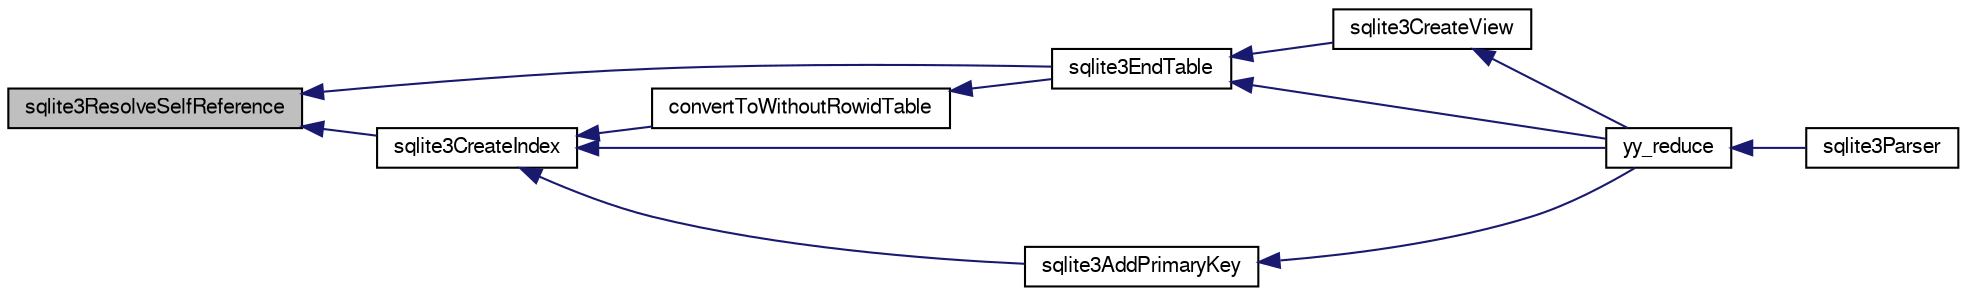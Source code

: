 digraph "sqlite3ResolveSelfReference"
{
  edge [fontname="FreeSans",fontsize="10",labelfontname="FreeSans",labelfontsize="10"];
  node [fontname="FreeSans",fontsize="10",shape=record];
  rankdir="LR";
  Node681753 [label="sqlite3ResolveSelfReference",height=0.2,width=0.4,color="black", fillcolor="grey75", style="filled", fontcolor="black"];
  Node681753 -> Node681754 [dir="back",color="midnightblue",fontsize="10",style="solid",fontname="FreeSans"];
  Node681754 [label="sqlite3EndTable",height=0.2,width=0.4,color="black", fillcolor="white", style="filled",URL="$sqlite3_8c.html#a7b5f2c66c0f0b6f819d970ca389768b0"];
  Node681754 -> Node681755 [dir="back",color="midnightblue",fontsize="10",style="solid",fontname="FreeSans"];
  Node681755 [label="sqlite3CreateView",height=0.2,width=0.4,color="black", fillcolor="white", style="filled",URL="$sqlite3_8c.html#a9d85cb00ff71dee5cd9a019503a6982e"];
  Node681755 -> Node681756 [dir="back",color="midnightblue",fontsize="10",style="solid",fontname="FreeSans"];
  Node681756 [label="yy_reduce",height=0.2,width=0.4,color="black", fillcolor="white", style="filled",URL="$sqlite3_8c.html#a7c419a9b25711c666a9a2449ef377f14"];
  Node681756 -> Node681757 [dir="back",color="midnightblue",fontsize="10",style="solid",fontname="FreeSans"];
  Node681757 [label="sqlite3Parser",height=0.2,width=0.4,color="black", fillcolor="white", style="filled",URL="$sqlite3_8c.html#a0327d71a5fabe0b6a343d78a2602e72a"];
  Node681754 -> Node681756 [dir="back",color="midnightblue",fontsize="10",style="solid",fontname="FreeSans"];
  Node681753 -> Node681758 [dir="back",color="midnightblue",fontsize="10",style="solid",fontname="FreeSans"];
  Node681758 [label="sqlite3CreateIndex",height=0.2,width=0.4,color="black", fillcolor="white", style="filled",URL="$sqlite3_8c.html#a8dbe5e590ab6c58a8c45f34f7c81e825"];
  Node681758 -> Node681759 [dir="back",color="midnightblue",fontsize="10",style="solid",fontname="FreeSans"];
  Node681759 [label="sqlite3AddPrimaryKey",height=0.2,width=0.4,color="black", fillcolor="white", style="filled",URL="$sqlite3_8c.html#af2b0672c3379d2a7d927d210ae0ade62"];
  Node681759 -> Node681756 [dir="back",color="midnightblue",fontsize="10",style="solid",fontname="FreeSans"];
  Node681758 -> Node681760 [dir="back",color="midnightblue",fontsize="10",style="solid",fontname="FreeSans"];
  Node681760 [label="convertToWithoutRowidTable",height=0.2,width=0.4,color="black", fillcolor="white", style="filled",URL="$sqlite3_8c.html#a0d41effc4e4a0ba740429a08f6747313"];
  Node681760 -> Node681754 [dir="back",color="midnightblue",fontsize="10",style="solid",fontname="FreeSans"];
  Node681758 -> Node681756 [dir="back",color="midnightblue",fontsize="10",style="solid",fontname="FreeSans"];
}

